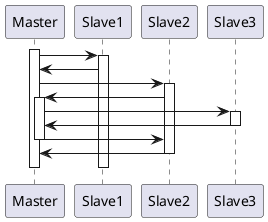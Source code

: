 @startuml

participant Master as M
participant Slave1 as S1
participant Slave2 as S2
participant Slave3 as S3

activate M
M -> S1 
activate S1
S1 -> M

M -> S2 
activate S2
S2 -> M 
activate M

M -> S3
activate S3
S3 -> M
deactivate S3

M -> S2
deactivate M
S2 -> M
deactivate S2
M -[hidden]-> S1

deactivate S1
deactivate M

@enduml
